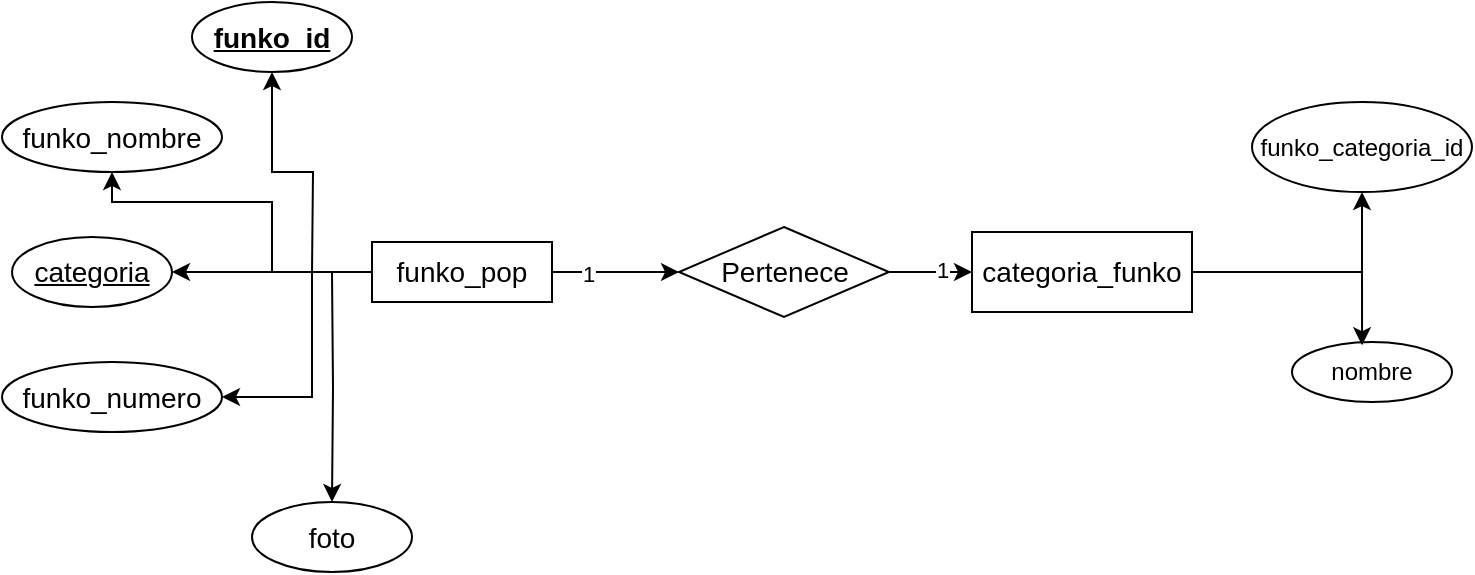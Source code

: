 <mxfile version="22.1.9" type="device">
  <diagram name="Página-1" id="Z0bjviKogohp0-KgsobZ">
    <mxGraphModel dx="933" dy="760" grid="1" gridSize="10" guides="1" tooltips="1" connect="1" arrows="1" fold="1" page="1" pageScale="1" pageWidth="827" pageHeight="1169" math="0" shadow="0">
      <root>
        <mxCell id="0" />
        <mxCell id="1" parent="0" />
        <mxCell id="3l8c4Cg195QILtrW6GXI-17" value="" style="edgeStyle=orthogonalEdgeStyle;rounded=0;orthogonalLoop=1;jettySize=auto;html=1;" edge="1" parent="1" source="3l8c4Cg195QILtrW6GXI-14" target="3l8c4Cg195QILtrW6GXI-16">
          <mxGeometry relative="1" as="geometry" />
        </mxCell>
        <mxCell id="3l8c4Cg195QILtrW6GXI-22" style="edgeStyle=orthogonalEdgeStyle;rounded=0;orthogonalLoop=1;jettySize=auto;html=1;entryX=0.5;entryY=1;entryDx=0;entryDy=0;" edge="1" parent="1" target="3l8c4Cg195QILtrW6GXI-21">
          <mxGeometry relative="1" as="geometry">
            <mxPoint x="230" y="225" as="sourcePoint" />
          </mxGeometry>
        </mxCell>
        <mxCell id="3l8c4Cg195QILtrW6GXI-23" style="edgeStyle=orthogonalEdgeStyle;rounded=0;orthogonalLoop=1;jettySize=auto;html=1;" edge="1" parent="1" target="3l8c4Cg195QILtrW6GXI-18">
          <mxGeometry relative="1" as="geometry">
            <mxPoint x="210" y="225" as="sourcePoint" />
            <Array as="points">
              <mxPoint x="210" y="190" />
              <mxPoint x="130" y="190" />
            </Array>
          </mxGeometry>
        </mxCell>
        <mxCell id="3l8c4Cg195QILtrW6GXI-24" style="edgeStyle=orthogonalEdgeStyle;rounded=0;orthogonalLoop=1;jettySize=auto;html=1;entryX=1;entryY=0.5;entryDx=0;entryDy=0;" edge="1" parent="1" target="3l8c4Cg195QILtrW6GXI-19">
          <mxGeometry relative="1" as="geometry">
            <mxPoint x="230" y="225" as="sourcePoint" />
            <Array as="points">
              <mxPoint x="230" y="288" />
            </Array>
          </mxGeometry>
        </mxCell>
        <mxCell id="3l8c4Cg195QILtrW6GXI-26" style="edgeStyle=orthogonalEdgeStyle;rounded=0;orthogonalLoop=1;jettySize=auto;html=1;entryX=0.5;entryY=0;entryDx=0;entryDy=0;" edge="1" parent="1" target="3l8c4Cg195QILtrW6GXI-20">
          <mxGeometry relative="1" as="geometry">
            <mxPoint x="240" y="225" as="sourcePoint" />
          </mxGeometry>
        </mxCell>
        <mxCell id="3l8c4Cg195QILtrW6GXI-29" value="" style="edgeStyle=orthogonalEdgeStyle;rounded=0;orthogonalLoop=1;jettySize=auto;html=1;" edge="1" parent="1" source="3l8c4Cg195QILtrW6GXI-14" target="3l8c4Cg195QILtrW6GXI-28">
          <mxGeometry relative="1" as="geometry" />
        </mxCell>
        <mxCell id="3l8c4Cg195QILtrW6GXI-31" value="1" style="edgeLabel;html=1;align=center;verticalAlign=middle;resizable=0;points=[];" vertex="1" connectable="0" parent="3l8c4Cg195QILtrW6GXI-29">
          <mxGeometry x="-0.442" y="-1" relative="1" as="geometry">
            <mxPoint as="offset" />
          </mxGeometry>
        </mxCell>
        <mxCell id="3l8c4Cg195QILtrW6GXI-14" value="&lt;font style=&quot;font-size: 14px;&quot;&gt;funko_pop&lt;/font&gt;" style="rounded=0;whiteSpace=wrap;html=1;" vertex="1" parent="1">
          <mxGeometry x="260" y="210" width="90" height="30" as="geometry" />
        </mxCell>
        <mxCell id="3l8c4Cg195QILtrW6GXI-34" value="" style="edgeStyle=orthogonalEdgeStyle;rounded=0;orthogonalLoop=1;jettySize=auto;html=1;" edge="1" parent="1" source="3l8c4Cg195QILtrW6GXI-15" target="3l8c4Cg195QILtrW6GXI-33">
          <mxGeometry relative="1" as="geometry" />
        </mxCell>
        <mxCell id="3l8c4Cg195QILtrW6GXI-15" value="&lt;font style=&quot;font-size: 14px;&quot;&gt;categoria_funko&lt;/font&gt;" style="rounded=0;whiteSpace=wrap;html=1;" vertex="1" parent="1">
          <mxGeometry x="560" y="205" width="110" height="40" as="geometry" />
        </mxCell>
        <mxCell id="3l8c4Cg195QILtrW6GXI-16" value="&lt;span style=&quot;font-size: 14px;&quot;&gt;&lt;u&gt;categoria&lt;/u&gt;&lt;/span&gt;" style="ellipse;whiteSpace=wrap;html=1;rounded=0;" vertex="1" parent="1">
          <mxGeometry x="80" y="207.5" width="80" height="35" as="geometry" />
        </mxCell>
        <mxCell id="3l8c4Cg195QILtrW6GXI-18" value="&lt;span style=&quot;font-size: 14px;&quot;&gt;funko_nombre&lt;br&gt;&lt;/span&gt;" style="ellipse;whiteSpace=wrap;html=1;rounded=0;" vertex="1" parent="1">
          <mxGeometry x="75" y="140" width="110" height="35" as="geometry" />
        </mxCell>
        <mxCell id="3l8c4Cg195QILtrW6GXI-19" value="&lt;span style=&quot;font-size: 14px;&quot;&gt;funko_numero&lt;/span&gt;" style="ellipse;whiteSpace=wrap;html=1;rounded=0;" vertex="1" parent="1">
          <mxGeometry x="75" y="270" width="110" height="35" as="geometry" />
        </mxCell>
        <mxCell id="3l8c4Cg195QILtrW6GXI-20" value="&lt;span style=&quot;font-size: 14px;&quot;&gt;foto&lt;/span&gt;" style="ellipse;whiteSpace=wrap;html=1;rounded=0;" vertex="1" parent="1">
          <mxGeometry x="200" y="340" width="80" height="35" as="geometry" />
        </mxCell>
        <mxCell id="3l8c4Cg195QILtrW6GXI-21" value="&lt;font style=&quot;font-size: 14px;&quot;&gt;&lt;u&gt;&lt;b&gt;funko_id&lt;/b&gt;&lt;/u&gt;&lt;/font&gt;" style="ellipse;whiteSpace=wrap;html=1;rounded=0;" vertex="1" parent="1">
          <mxGeometry x="170" y="90" width="80" height="35" as="geometry" />
        </mxCell>
        <mxCell id="3l8c4Cg195QILtrW6GXI-30" style="edgeStyle=orthogonalEdgeStyle;rounded=0;orthogonalLoop=1;jettySize=auto;html=1;exitX=1;exitY=0.5;exitDx=0;exitDy=0;entryX=0;entryY=0.5;entryDx=0;entryDy=0;" edge="1" parent="1" source="3l8c4Cg195QILtrW6GXI-28" target="3l8c4Cg195QILtrW6GXI-15">
          <mxGeometry relative="1" as="geometry" />
        </mxCell>
        <mxCell id="3l8c4Cg195QILtrW6GXI-32" value="1" style="edgeLabel;html=1;align=center;verticalAlign=middle;resizable=0;points=[];" vertex="1" connectable="0" parent="3l8c4Cg195QILtrW6GXI-30">
          <mxGeometry x="0.256" y="1" relative="1" as="geometry">
            <mxPoint as="offset" />
          </mxGeometry>
        </mxCell>
        <mxCell id="3l8c4Cg195QILtrW6GXI-28" value="&lt;font style=&quot;font-size: 14px;&quot;&gt;Pertenece&lt;/font&gt;" style="rhombus;whiteSpace=wrap;html=1;rounded=0;" vertex="1" parent="1">
          <mxGeometry x="413.5" y="202.5" width="105" height="45" as="geometry" />
        </mxCell>
        <mxCell id="3l8c4Cg195QILtrW6GXI-33" value="funko_categoria_id" style="ellipse;whiteSpace=wrap;html=1;rounded=0;" vertex="1" parent="1">
          <mxGeometry x="700" y="140" width="110" height="45" as="geometry" />
        </mxCell>
        <mxCell id="3l8c4Cg195QILtrW6GXI-35" value="nombre" style="ellipse;whiteSpace=wrap;html=1;rounded=0;" vertex="1" parent="1">
          <mxGeometry x="720" y="260" width="80" height="30" as="geometry" />
        </mxCell>
        <mxCell id="3l8c4Cg195QILtrW6GXI-36" style="edgeStyle=orthogonalEdgeStyle;rounded=0;orthogonalLoop=1;jettySize=auto;html=1;exitX=1;exitY=0.5;exitDx=0;exitDy=0;entryX=0.438;entryY=0.053;entryDx=0;entryDy=0;entryPerimeter=0;" edge="1" parent="1" source="3l8c4Cg195QILtrW6GXI-15" target="3l8c4Cg195QILtrW6GXI-35">
          <mxGeometry relative="1" as="geometry" />
        </mxCell>
      </root>
    </mxGraphModel>
  </diagram>
</mxfile>
